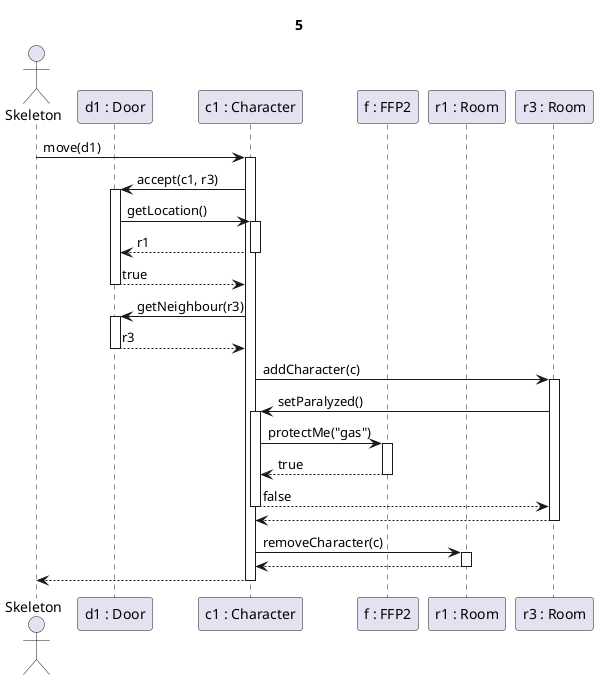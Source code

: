 @startuml Gázos szoba

Title 5

actor Skeleton as sk
participant "d1 : Door" as d
participant "c1 : Character" as c
participant "f : FFP2" as f
participant "r1 : Room" as r1
participant "r3 : Room" as r3

sk -> c ++: move(d1)
'ennek a paraméterezése nem biztos, hogy jó'
c->d ++: accept(c1, r3)
d->c ++: getLocation()
c-->d --: r1
d-->c --: true

c -> d ++: getNeighbour(r3)

d-->c --: r3

c->r3 ++: addCharacter(c)

r3->c ++: setParalyzed()

c->f ++: protectMe("gas")

f-->c --: true

c-->r3 --: false

r3 -->c --:

c->r1 ++: removeCharacter(c)
return

c-->sk --:

@enduml